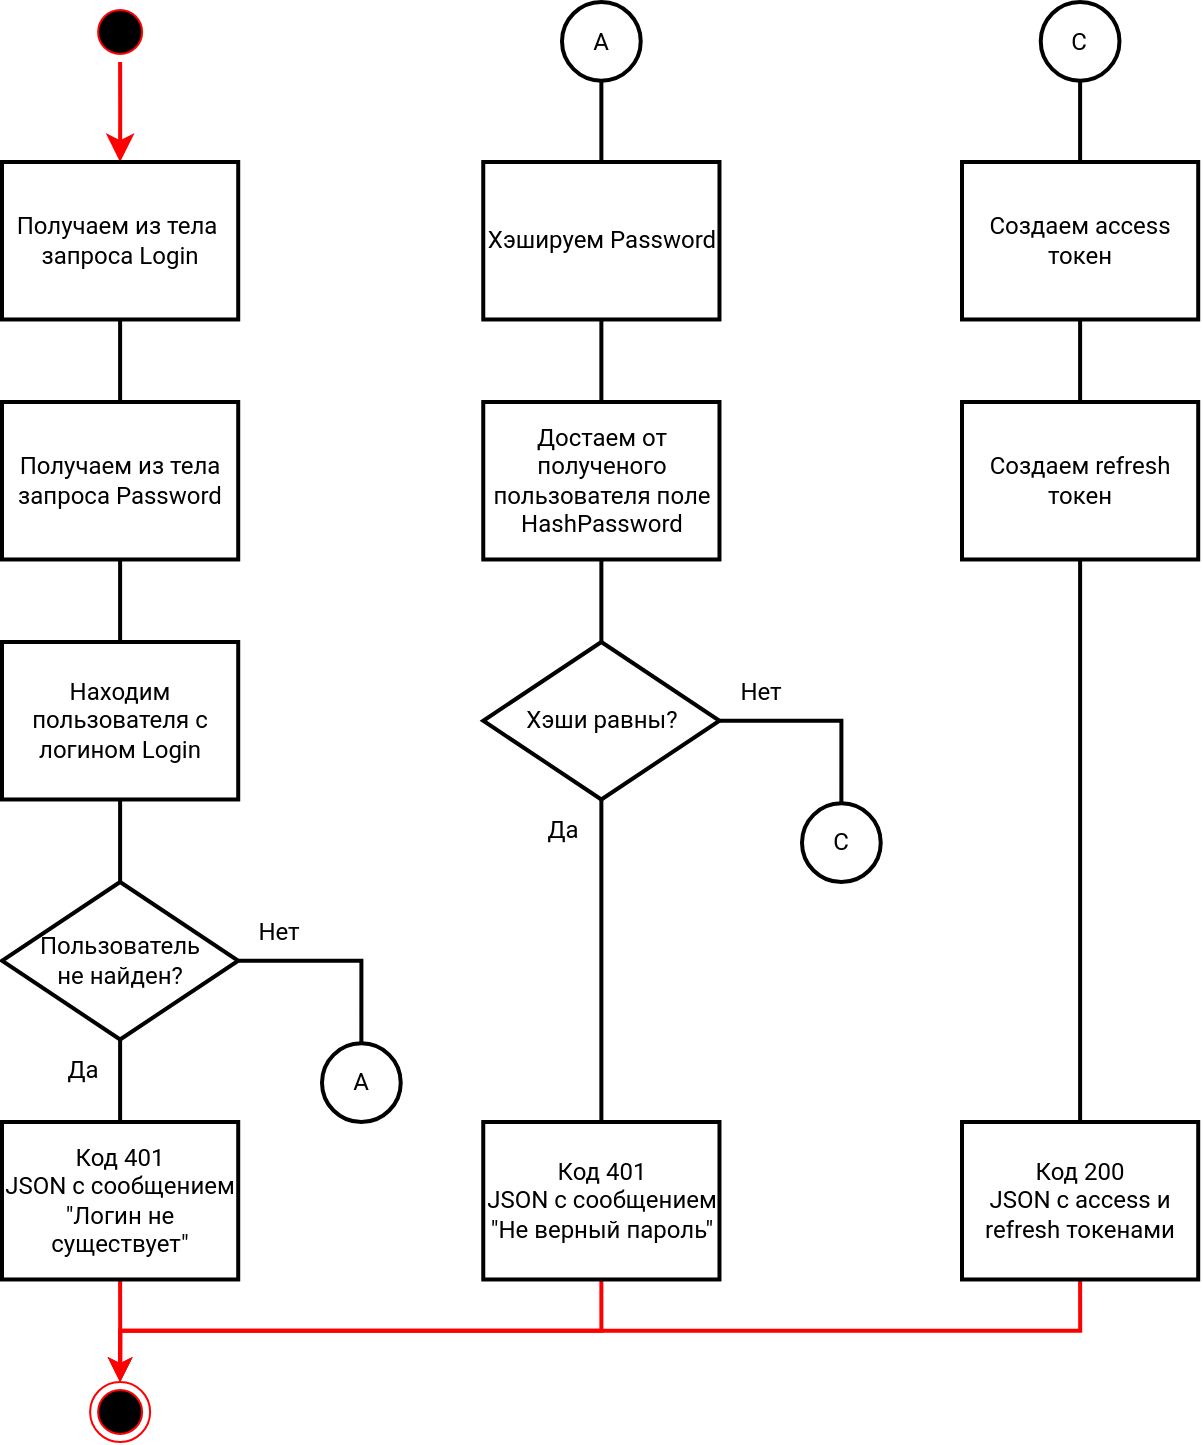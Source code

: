 <mxfile version="20.2.3" type="device"><diagram id="B7UWFHi6peaMjiCXFs7A" name="Page-1"><mxGraphModel dx="1422" dy="1692" grid="1" gridSize="10" guides="1" tooltips="1" connect="1" arrows="1" fold="1" page="1" pageScale="1" pageWidth="1169" pageHeight="827" math="0" shadow="0"><root><mxCell id="0"/><mxCell id="1" parent="0"/><mxCell id="31wxbjlZs63J1nUYKrdF-1" value="" style="ellipse;html=1;shape=startState;fillColor=#000000;strokeColor=#ff0000;fontFamily=Roboto;fontSource=https%3A%2F%2Ffonts.googleapis.com%2Fcss%3Ffamily%3DRoboto;" parent="1" vertex="1"><mxGeometry x="324.06" width="30" height="30" as="geometry"/></mxCell><mxCell id="31wxbjlZs63J1nUYKrdF-2" value="" style="edgeStyle=orthogonalEdgeStyle;html=1;verticalAlign=bottom;endArrow=classic;endSize=8;strokeColor=#ff0000;rounded=0;entryX=0.5;entryY=0;entryDx=0;entryDy=0;strokeWidth=2;fontFamily=Roboto;fontSource=https%3A%2F%2Ffonts.googleapis.com%2Fcss%3Ffamily%3DRoboto;endFill=1;" parent="1" source="31wxbjlZs63J1nUYKrdF-1" target="31wxbjlZs63J1nUYKrdF-5" edge="1"><mxGeometry relative="1" as="geometry"><mxPoint x="95" y="100" as="targetPoint"/></mxGeometry></mxCell><mxCell id="31wxbjlZs63J1nUYKrdF-3" value="" style="ellipse;html=1;shape=endState;fillColor=#000000;strokeColor=#ff0000;fontFamily=Roboto;fontSource=https%3A%2F%2Ffonts.googleapis.com%2Fcss%3Ffamily%3DRoboto;" parent="1" vertex="1"><mxGeometry x="324.06" y="690" width="30" height="30" as="geometry"/></mxCell><mxCell id="31wxbjlZs63J1nUYKrdF-10" style="edgeStyle=orthogonalEdgeStyle;rounded=0;orthogonalLoop=1;jettySize=auto;html=1;exitX=0.5;exitY=1;exitDx=0;exitDy=0;entryX=0.5;entryY=0;entryDx=0;entryDy=0;strokeWidth=2;endArrow=none;endFill=0;fontFamily=Roboto;fontSource=https%3A%2F%2Ffonts.googleapis.com%2Fcss%3Ffamily%3DRoboto;" parent="1" source="31wxbjlZs63J1nUYKrdF-5" target="31wxbjlZs63J1nUYKrdF-7" edge="1"><mxGeometry relative="1" as="geometry"/></mxCell><mxCell id="31wxbjlZs63J1nUYKrdF-5" value="Получаем из тела&amp;nbsp; запроса Login" style="rounded=0;whiteSpace=wrap;html=1;absoluteArcSize=1;arcSize=14;strokeWidth=2;fontFamily=Roboto;fontSource=https%3A%2F%2Ffonts.googleapis.com%2Fcss%3Ffamily%3DRoboto;" parent="1" vertex="1"><mxGeometry x="280" y="80" width="118.11" height="78.74" as="geometry"/></mxCell><mxCell id="31wxbjlZs63J1nUYKrdF-11" style="edgeStyle=orthogonalEdgeStyle;rounded=0;orthogonalLoop=1;jettySize=auto;html=1;exitX=0.5;exitY=1;exitDx=0;exitDy=0;entryX=0.5;entryY=0;entryDx=0;entryDy=0;strokeWidth=2;endArrow=none;endFill=0;fontFamily=Roboto;fontSource=https%3A%2F%2Ffonts.googleapis.com%2Fcss%3Ffamily%3DRoboto;" parent="1" source="31wxbjlZs63J1nUYKrdF-7" target="31wxbjlZs63J1nUYKrdF-8" edge="1"><mxGeometry relative="1" as="geometry"/></mxCell><mxCell id="31wxbjlZs63J1nUYKrdF-7" value="Получаем из тела запроса Password" style="rounded=0;whiteSpace=wrap;html=1;absoluteArcSize=1;arcSize=14;strokeWidth=2;fontFamily=Roboto;fontSource=https%3A%2F%2Ffonts.googleapis.com%2Fcss%3Ffamily%3DRoboto;" parent="1" vertex="1"><mxGeometry x="280" y="200" width="118.11" height="78.74" as="geometry"/></mxCell><mxCell id="31wxbjlZs63J1nUYKrdF-16" style="edgeStyle=orthogonalEdgeStyle;rounded=0;orthogonalLoop=1;jettySize=auto;html=1;exitX=0.5;exitY=1;exitDx=0;exitDy=0;entryX=0.5;entryY=0;entryDx=0;entryDy=0;entryPerimeter=0;endArrow=none;endFill=0;strokeWidth=2;fontFamily=Roboto;fontSource=https%3A%2F%2Ffonts.googleapis.com%2Fcss%3Ffamily%3DRoboto;" parent="1" source="31wxbjlZs63J1nUYKrdF-8" target="31wxbjlZs63J1nUYKrdF-15" edge="1"><mxGeometry relative="1" as="geometry"/></mxCell><mxCell id="31wxbjlZs63J1nUYKrdF-8" value="Находим пользователя с логином Login" style="rounded=0;whiteSpace=wrap;html=1;absoluteArcSize=1;arcSize=14;strokeWidth=2;fontFamily=Roboto;fontSource=https%3A%2F%2Ffonts.googleapis.com%2Fcss%3Ffamily%3DRoboto;" parent="1" vertex="1"><mxGeometry x="280" y="320" width="118.11" height="78.74" as="geometry"/></mxCell><mxCell id="31wxbjlZs63J1nUYKrdF-14" style="edgeStyle=orthogonalEdgeStyle;rounded=0;orthogonalLoop=1;jettySize=auto;html=1;exitX=0.5;exitY=1;exitDx=0;exitDy=0;entryX=0.5;entryY=0;entryDx=0;entryDy=0;strokeWidth=2;fontFamily=Roboto;fontSource=https%3A%2F%2Ffonts.googleapis.com%2Fcss%3Ffamily%3DRoboto;strokeColor=#FF0000;" parent="1" source="31wxbjlZs63J1nUYKrdF-12" target="31wxbjlZs63J1nUYKrdF-3" edge="1"><mxGeometry relative="1" as="geometry"/></mxCell><mxCell id="31wxbjlZs63J1nUYKrdF-12" value="Код 401&lt;br&gt;JSON с сообщением &quot;Логин не существует&quot;" style="rounded=0;whiteSpace=wrap;html=1;absoluteArcSize=1;arcSize=14;strokeWidth=2;fontFamily=Roboto;fontSource=https%3A%2F%2Ffonts.googleapis.com%2Fcss%3Ffamily%3DRoboto;" parent="1" vertex="1"><mxGeometry x="280" y="560" width="118.11" height="78.74" as="geometry"/></mxCell><mxCell id="31wxbjlZs63J1nUYKrdF-17" style="edgeStyle=orthogonalEdgeStyle;rounded=0;orthogonalLoop=1;jettySize=auto;html=1;exitX=0.5;exitY=1;exitDx=0;exitDy=0;exitPerimeter=0;entryX=0.5;entryY=0;entryDx=0;entryDy=0;endArrow=none;endFill=0;strokeWidth=2;fontFamily=Roboto;fontSource=https%3A%2F%2Ffonts.googleapis.com%2Fcss%3Ffamily%3DRoboto;" parent="1" source="31wxbjlZs63J1nUYKrdF-15" target="31wxbjlZs63J1nUYKrdF-12" edge="1"><mxGeometry relative="1" as="geometry"/></mxCell><mxCell id="31wxbjlZs63J1nUYKrdF-19" style="edgeStyle=orthogonalEdgeStyle;rounded=0;orthogonalLoop=1;jettySize=auto;html=1;exitX=1;exitY=0.5;exitDx=0;exitDy=0;exitPerimeter=0;entryX=0.5;entryY=0;entryDx=0;entryDy=0;entryPerimeter=0;endArrow=none;endFill=0;strokeWidth=2;fontFamily=Roboto;fontSource=https%3A%2F%2Ffonts.googleapis.com%2Fcss%3Ffamily%3DRoboto;" parent="1" source="31wxbjlZs63J1nUYKrdF-15" target="31wxbjlZs63J1nUYKrdF-18" edge="1"><mxGeometry relative="1" as="geometry"/></mxCell><mxCell id="31wxbjlZs63J1nUYKrdF-15" value="Пользователь&lt;br&gt;не найден?" style="strokeWidth=2;html=1;shape=mxgraph.flowchart.decision;whiteSpace=wrap;rounded=0;fontFamily=Roboto;fontSource=https%3A%2F%2Ffonts.googleapis.com%2Fcss%3Ffamily%3DRoboto;" parent="1" vertex="1"><mxGeometry x="280" y="440" width="118.11" height="78.74" as="geometry"/></mxCell><mxCell id="31wxbjlZs63J1nUYKrdF-18" value="A" style="strokeWidth=2;html=1;shape=mxgraph.flowchart.start_2;whiteSpace=wrap;rounded=0;fontFamily=Roboto;fontSource=https%3A%2F%2Ffonts.googleapis.com%2Fcss%3Ffamily%3DRoboto;" parent="1" vertex="1"><mxGeometry x="440" y="520.63" width="39.37" height="39.37" as="geometry"/></mxCell><mxCell id="31wxbjlZs63J1nUYKrdF-25" style="edgeStyle=orthogonalEdgeStyle;rounded=0;orthogonalLoop=1;jettySize=auto;html=1;exitX=0.5;exitY=1;exitDx=0;exitDy=0;exitPerimeter=0;entryX=0.5;entryY=0;entryDx=0;entryDy=0;endArrow=none;endFill=0;strokeWidth=2;fontFamily=Roboto;fontSource=https%3A%2F%2Ffonts.googleapis.com%2Fcss%3Ffamily%3DRoboto;" parent="1" source="31wxbjlZs63J1nUYKrdF-20" target="31wxbjlZs63J1nUYKrdF-21" edge="1"><mxGeometry relative="1" as="geometry"/></mxCell><mxCell id="31wxbjlZs63J1nUYKrdF-20" value="A" style="strokeWidth=2;html=1;shape=mxgraph.flowchart.start_2;whiteSpace=wrap;rounded=0;fontFamily=Roboto;fontSource=https%3A%2F%2Ffonts.googleapis.com%2Fcss%3Ffamily%3DRoboto;" parent="1" vertex="1"><mxGeometry x="560" width="39.37" height="39.37" as="geometry"/></mxCell><mxCell id="31wxbjlZs63J1nUYKrdF-26" style="edgeStyle=orthogonalEdgeStyle;rounded=0;orthogonalLoop=1;jettySize=auto;html=1;exitX=0.5;exitY=1;exitDx=0;exitDy=0;entryX=0.5;entryY=0;entryDx=0;entryDy=0;endArrow=none;endFill=0;strokeWidth=2;fontFamily=Roboto;fontSource=https%3A%2F%2Ffonts.googleapis.com%2Fcss%3Ffamily%3DRoboto;" parent="1" source="31wxbjlZs63J1nUYKrdF-21" target="31wxbjlZs63J1nUYKrdF-24" edge="1"><mxGeometry relative="1" as="geometry"/></mxCell><mxCell id="31wxbjlZs63J1nUYKrdF-21" value="Хэшируем Password" style="rounded=0;whiteSpace=wrap;html=1;absoluteArcSize=1;arcSize=14;strokeWidth=2;fontFamily=Roboto;fontSource=https%3A%2F%2Ffonts.googleapis.com%2Fcss%3Ffamily%3DRoboto;" parent="1" vertex="1"><mxGeometry x="520.63" y="80" width="118.11" height="78.74" as="geometry"/></mxCell><mxCell id="31wxbjlZs63J1nUYKrdF-28" style="edgeStyle=orthogonalEdgeStyle;rounded=0;orthogonalLoop=1;jettySize=auto;html=1;exitX=0.5;exitY=1;exitDx=0;exitDy=0;exitPerimeter=0;entryX=0.5;entryY=0;entryDx=0;entryDy=0;endArrow=none;endFill=0;strokeWidth=2;fontFamily=Roboto;fontSource=https%3A%2F%2Ffonts.googleapis.com%2Fcss%3Ffamily%3DRoboto;" parent="1" source="31wxbjlZs63J1nUYKrdF-23" target="31wxbjlZs63J1nUYKrdF-27" edge="1"><mxGeometry relative="1" as="geometry"/></mxCell><mxCell id="31wxbjlZs63J1nUYKrdF-34" style="edgeStyle=orthogonalEdgeStyle;rounded=0;orthogonalLoop=1;jettySize=auto;html=1;exitX=1;exitY=0.5;exitDx=0;exitDy=0;exitPerimeter=0;entryX=0.5;entryY=0;entryDx=0;entryDy=0;entryPerimeter=0;endArrow=none;endFill=0;strokeWidth=2;fontFamily=Roboto;fontSource=https%3A%2F%2Ffonts.googleapis.com%2Fcss%3Ffamily%3DRoboto;" parent="1" source="31wxbjlZs63J1nUYKrdF-23" target="31wxbjlZs63J1nUYKrdF-31" edge="1"><mxGeometry relative="1" as="geometry"/></mxCell><mxCell id="31wxbjlZs63J1nUYKrdF-23" value="Хэши равны?" style="strokeWidth=2;html=1;shape=mxgraph.flowchart.decision;whiteSpace=wrap;rounded=0;fontFamily=Roboto;fontSource=https%3A%2F%2Ffonts.googleapis.com%2Fcss%3Ffamily%3DRoboto;" parent="1" vertex="1"><mxGeometry x="520.63" y="320" width="118.11" height="78.74" as="geometry"/></mxCell><mxCell id="31wxbjlZs63J1nUYKrdF-29" style="edgeStyle=orthogonalEdgeStyle;rounded=0;orthogonalLoop=1;jettySize=auto;html=1;exitX=0.5;exitY=1;exitDx=0;exitDy=0;entryX=0.5;entryY=0;entryDx=0;entryDy=0;entryPerimeter=0;endArrow=none;endFill=0;strokeWidth=2;fontFamily=Roboto;fontSource=https%3A%2F%2Ffonts.googleapis.com%2Fcss%3Ffamily%3DRoboto;" parent="1" source="31wxbjlZs63J1nUYKrdF-24" target="31wxbjlZs63J1nUYKrdF-23" edge="1"><mxGeometry relative="1" as="geometry"/></mxCell><mxCell id="31wxbjlZs63J1nUYKrdF-24" value="Достаем от полученого пользователя поле HashPassword" style="rounded=0;whiteSpace=wrap;html=1;absoluteArcSize=1;arcSize=14;strokeWidth=2;fontFamily=Roboto;fontSource=https%3A%2F%2Ffonts.googleapis.com%2Fcss%3Ffamily%3DRoboto;" parent="1" vertex="1"><mxGeometry x="520.63" y="200" width="118.11" height="78.74" as="geometry"/></mxCell><mxCell id="KRYtZtPU533FRzkUu6DN-1" style="edgeStyle=orthogonalEdgeStyle;rounded=0;orthogonalLoop=1;jettySize=auto;html=1;exitX=0.5;exitY=1;exitDx=0;exitDy=0;entryX=0.5;entryY=0;entryDx=0;entryDy=0;endArrow=classic;endFill=1;strokeWidth=2;strokeColor=#FF0000;fontFamily=Roboto;fontSource=https%3A%2F%2Ffonts.googleapis.com%2Fcss%3Ffamily%3DRoboto;" edge="1" parent="1" source="31wxbjlZs63J1nUYKrdF-27" target="31wxbjlZs63J1nUYKrdF-3"><mxGeometry relative="1" as="geometry"/></mxCell><mxCell id="31wxbjlZs63J1nUYKrdF-27" value="Код 401&lt;br&gt;JSON с сообщением &quot;Не верный пароль&quot;" style="rounded=0;whiteSpace=wrap;html=1;absoluteArcSize=1;arcSize=14;strokeWidth=2;fontFamily=Roboto;fontSource=https%3A%2F%2Ffonts.googleapis.com%2Fcss%3Ffamily%3DRoboto;" parent="1" vertex="1"><mxGeometry x="520.63" y="560" width="118.11" height="78.74" as="geometry"/></mxCell><mxCell id="31wxbjlZs63J1nUYKrdF-31" value="C" style="strokeWidth=2;html=1;shape=mxgraph.flowchart.start_2;whiteSpace=wrap;rounded=0;fontFamily=Roboto;fontSource=https%3A%2F%2Ffonts.googleapis.com%2Fcss%3Ffamily%3DRoboto;" parent="1" vertex="1"><mxGeometry x="680" y="400.63" width="39.37" height="39.37" as="geometry"/></mxCell><mxCell id="31wxbjlZs63J1nUYKrdF-45" style="edgeStyle=orthogonalEdgeStyle;rounded=0;orthogonalLoop=1;jettySize=auto;html=1;exitX=0.5;exitY=1;exitDx=0;exitDy=0;exitPerimeter=0;entryX=0.5;entryY=0;entryDx=0;entryDy=0;endArrow=none;endFill=0;strokeWidth=2;fontFamily=Roboto;fontSource=https%3A%2F%2Ffonts.googleapis.com%2Fcss%3Ffamily%3DRoboto;" parent="1" source="31wxbjlZs63J1nUYKrdF-40" target="31wxbjlZs63J1nUYKrdF-41" edge="1"><mxGeometry relative="1" as="geometry"/></mxCell><mxCell id="31wxbjlZs63J1nUYKrdF-40" value="C" style="strokeWidth=2;html=1;shape=mxgraph.flowchart.start_2;whiteSpace=wrap;rounded=0;fontFamily=Roboto;fontSource=https%3A%2F%2Ffonts.googleapis.com%2Fcss%3Ffamily%3DRoboto;" parent="1" vertex="1"><mxGeometry x="799.37" width="39.37" height="39.37" as="geometry"/></mxCell><mxCell id="31wxbjlZs63J1nUYKrdF-52" style="edgeStyle=orthogonalEdgeStyle;rounded=0;orthogonalLoop=1;jettySize=auto;html=1;exitX=0.5;exitY=1;exitDx=0;exitDy=0;entryX=0.5;entryY=0;entryDx=0;entryDy=0;endArrow=none;endFill=0;strokeWidth=2;fontFamily=Roboto;fontSource=https%3A%2F%2Ffonts.googleapis.com%2Fcss%3Ffamily%3DRoboto;" parent="1" source="31wxbjlZs63J1nUYKrdF-41" target="31wxbjlZs63J1nUYKrdF-51" edge="1"><mxGeometry relative="1" as="geometry"/></mxCell><mxCell id="31wxbjlZs63J1nUYKrdF-41" value="Создаем access токен" style="rounded=0;whiteSpace=wrap;html=1;absoluteArcSize=1;arcSize=14;strokeWidth=2;fontFamily=Roboto;fontSource=https%3A%2F%2Ffonts.googleapis.com%2Fcss%3Ffamily%3DRoboto;" parent="1" vertex="1"><mxGeometry x="760" y="80" width="118.11" height="78.74" as="geometry"/></mxCell><mxCell id="KRYtZtPU533FRzkUu6DN-2" style="edgeStyle=orthogonalEdgeStyle;rounded=0;orthogonalLoop=1;jettySize=auto;html=1;exitX=0.5;exitY=1;exitDx=0;exitDy=0;entryX=0.5;entryY=0;entryDx=0;entryDy=0;endArrow=classic;endFill=1;strokeColor=#FF0000;strokeWidth=2;fontFamily=Roboto;fontSource=https%3A%2F%2Ffonts.googleapis.com%2Fcss%3Ffamily%3DRoboto;" edge="1" parent="1" source="31wxbjlZs63J1nUYKrdF-43" target="31wxbjlZs63J1nUYKrdF-3"><mxGeometry relative="1" as="geometry"/></mxCell><mxCell id="31wxbjlZs63J1nUYKrdF-43" value="Код 200&lt;br&gt;JSON c access и refresh токенами" style="rounded=0;whiteSpace=wrap;html=1;absoluteArcSize=1;arcSize=14;strokeWidth=2;fontFamily=Roboto;fontSource=https%3A%2F%2Ffonts.googleapis.com%2Fcss%3Ffamily%3DRoboto;" parent="1" vertex="1"><mxGeometry x="760" y="560" width="118.11" height="78.74" as="geometry"/></mxCell><mxCell id="31wxbjlZs63J1nUYKrdF-53" style="edgeStyle=orthogonalEdgeStyle;rounded=0;orthogonalLoop=1;jettySize=auto;html=1;exitX=0.5;exitY=1;exitDx=0;exitDy=0;entryX=0.5;entryY=0;entryDx=0;entryDy=0;endArrow=none;endFill=0;strokeWidth=2;fontFamily=Roboto;fontSource=https%3A%2F%2Ffonts.googleapis.com%2Fcss%3Ffamily%3DRoboto;" parent="1" source="31wxbjlZs63J1nUYKrdF-51" target="31wxbjlZs63J1nUYKrdF-43" edge="1"><mxGeometry relative="1" as="geometry"/></mxCell><mxCell id="31wxbjlZs63J1nUYKrdF-51" value="Создаем refresh токен" style="rounded=0;whiteSpace=wrap;html=1;absoluteArcSize=1;arcSize=14;strokeWidth=2;fontFamily=Roboto;fontSource=https%3A%2F%2Ffonts.googleapis.com%2Fcss%3Ffamily%3DRoboto;" parent="1" vertex="1"><mxGeometry x="760" y="200" width="118.11" height="78.74" as="geometry"/></mxCell><mxCell id="KRYtZtPU533FRzkUu6DN-3" value="Да" style="text;html=1;align=center;verticalAlign=middle;resizable=0;points=[];autosize=1;strokeColor=none;fillColor=none;fontFamily=Roboto;fontSource=https%3A%2F%2Ffonts.googleapis.com%2Fcss%3Ffamily%3DRoboto;" vertex="1" parent="1"><mxGeometry x="540" y="399" width="40" height="30" as="geometry"/></mxCell><mxCell id="KRYtZtPU533FRzkUu6DN-4" value="Да" style="text;html=1;align=center;verticalAlign=middle;resizable=0;points=[];autosize=1;strokeColor=none;fillColor=none;fontFamily=Roboto;fontSource=https%3A%2F%2Ffonts.googleapis.com%2Fcss%3Ffamily%3DRoboto;" vertex="1" parent="1"><mxGeometry x="300" y="518.74" width="40" height="30" as="geometry"/></mxCell><mxCell id="KRYtZtPU533FRzkUu6DN-5" value="Нет" style="text;html=1;align=center;verticalAlign=middle;resizable=0;points=[];autosize=1;strokeColor=none;fillColor=none;fontFamily=Roboto;fontSource=https%3A%2F%2Ffonts.googleapis.com%2Fcss%3Ffamily%3DRoboto;" vertex="1" parent="1"><mxGeometry x="398.11" y="450" width="40" height="30" as="geometry"/></mxCell><mxCell id="KRYtZtPU533FRzkUu6DN-6" value="Нет" style="text;html=1;align=center;verticalAlign=middle;resizable=0;points=[];autosize=1;strokeColor=none;fillColor=none;fontFamily=Roboto;fontSource=https%3A%2F%2Ffonts.googleapis.com%2Fcss%3Ffamily%3DRoboto;" vertex="1" parent="1"><mxGeometry x="638.74" y="330" width="40" height="30" as="geometry"/></mxCell></root></mxGraphModel></diagram></mxfile>